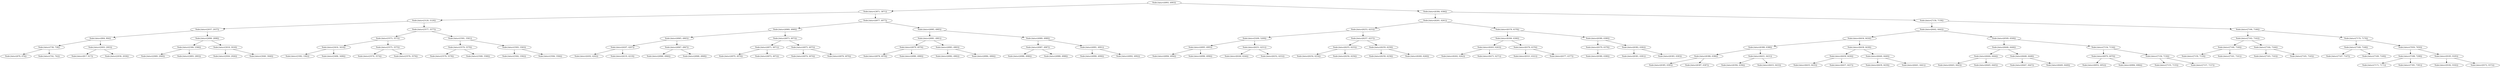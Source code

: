 digraph G{
870515342 [label="Node{data=[4993, 4993]}"]
870515342 -> 1707370077
1707370077 [label="Node{data=[3871, 3871]}"]
1707370077 -> 1208150766
1208150766 [label="Node{data=[3120, 3120]}"]
1208150766 -> 156245340
156245340 [label="Node{data=[2037, 2037]}"]
156245340 -> 571251082
571251082 [label="Node{data=[804, 804]}"]
571251082 -> 1681716504
1681716504 [label="Node{data=[738, 738]}"]
1681716504 -> 993408747
993408747 [label="Node{data=[676, 676]}"]
1681716504 -> 839218732
839218732 [label="Node{data=[742, 742]}"]
571251082 -> 1946380591
1946380591 [label="Node{data=[2003, 2003]}"]
1946380591 -> 1997850242
1997850242 [label="Node{data=[817, 817]}"]
1946380591 -> 2099197925
2099197925 [label="Node{data=[2036, 2036]}"]
156245340 -> 1681037948
1681037948 [label="Node{data=[2898, 2898]}"]
1681037948 -> 186113476
186113476 [label="Node{data=[2366, 2366]}"]
186113476 -> 1516649202
1516649202 [label="Node{data=[2069, 2069]}"]
186113476 -> 1581424196
1581424196 [label="Node{data=[2893, 2893]}"]
1681037948 -> 785583754
785583754 [label="Node{data=[3018, 3018]}"]
785583754 -> 455020393
455020393 [label="Node{data=[2926, 2926]}"]
785583754 -> 1883576146
1883576146 [label="Node{data=[3040, 3040]}"]
1208150766 -> 985597856
985597856 [label="Node{data=[3577, 3577]}"]
985597856 -> 212789539
212789539 [label="Node{data=[3573, 3573]}"]
212789539 -> 1865010072
1865010072 [label="Node{data=[3416, 3416]}"]
1865010072 -> 923709096
923709096 [label="Node{data=[3382, 3382]}"]
1865010072 -> 1976446446
1976446446 [label="Node{data=[3496, 3496]}"]
212789539 -> 240268677
240268677 [label="Node{data=[3575, 3575]}"]
240268677 -> 797330140
797330140 [label="Node{data=[3574, 3574]}"]
240268677 -> 1841285738
1841285738 [label="Node{data=[3576, 3576]}"]
985597856 -> 1763322734
1763322734 [label="Node{data=[3581, 3581]}"]
1763322734 -> 1987827157
1987827157 [label="Node{data=[3579, 3579]}"]
1987827157 -> 1798742380
1798742380 [label="Node{data=[3578, 3578]}"]
1987827157 -> 2026490618
2026490618 [label="Node{data=[3580, 3580]}"]
1763322734 -> 1085329366
1085329366 [label="Node{data=[3583, 3583]}"]
1085329366 -> 1758297960
1758297960 [label="Node{data=[3582, 3582]}"]
1085329366 -> 917409500
917409500 [label="Node{data=[3584, 3584]}"]
1707370077 -> 8785129
8785129 [label="Node{data=[4977, 4977]}"]
8785129 -> 1175366992
1175366992 [label="Node{data=[4969, 4969]}"]
1175366992 -> 1161542854
1161542854 [label="Node{data=[4965, 4965]}"]
1161542854 -> 127996627
127996627 [label="Node{data=[4207, 4207]}"]
127996627 -> 938518410
938518410 [label="Node{data=[4202, 4202]}"]
127996627 -> 69724169
69724169 [label="Node{data=[4219, 4219]}"]
1161542854 -> 484616647
484616647 [label="Node{data=[4967, 4967]}"]
484616647 -> 324667138
324667138 [label="Node{data=[4966, 4966]}"]
484616647 -> 556023316
556023316 [label="Node{data=[4968, 4968]}"]
1175366992 -> 452521369
452521369 [label="Node{data=[4973, 4973]}"]
452521369 -> 333304720
333304720 [label="Node{data=[4971, 4971]}"]
333304720 -> 1350350078
1350350078 [label="Node{data=[4970, 4970]}"]
333304720 -> 1344861307
1344861307 [label="Node{data=[4972, 4972]}"]
452521369 -> 224485314
224485314 [label="Node{data=[4975, 4975]}"]
224485314 -> 1885162669
1885162669 [label="Node{data=[4974, 4974]}"]
224485314 -> 1161026844
1161026844 [label="Node{data=[4976, 4976]}"]
8785129 -> 1378837229
1378837229 [label="Node{data=[4985, 4985]}"]
1378837229 -> 1438103589
1438103589 [label="Node{data=[4981, 4981]}"]
1438103589 -> 1326820890
1326820890 [label="Node{data=[4979, 4979]}"]
1326820890 -> 345330137
345330137 [label="Node{data=[4978, 4978]}"]
1326820890 -> 1032090028
1032090028 [label="Node{data=[4980, 4980]}"]
1438103589 -> 1427800233
1427800233 [label="Node{data=[4983, 4983]}"]
1427800233 -> 924684654
924684654 [label="Node{data=[4982, 4982]}"]
1427800233 -> 154670541
154670541 [label="Node{data=[4984, 4984]}"]
1378837229 -> 397347927
397347927 [label="Node{data=[4989, 4989]}"]
397347927 -> 372361667
372361667 [label="Node{data=[4987, 4987]}"]
372361667 -> 1300020362
1300020362 [label="Node{data=[4986, 4986]}"]
372361667 -> 69422741
69422741 [label="Node{data=[4988, 4988]}"]
397347927 -> 1795241970
1795241970 [label="Node{data=[4991, 4991]}"]
1795241970 -> 1944487040
1944487040 [label="Node{data=[4990, 4990]}"]
1795241970 -> 1532427930
1532427930 [label="Node{data=[4992, 4992]}"]
870515342 -> 1159677059
1159677059 [label="Node{data=[6384, 6384]}"]
1159677059 -> 658724213
658724213 [label="Node{data=[6261, 6261]}"]
658724213 -> 1623590809
1623590809 [label="Node{data=[6253, 6253]}"]
1623590809 -> 210278197
210278197 [label="Node{data=[5209, 5209]}"]
210278197 -> 856486267
856486267 [label="Node{data=[4995, 4995]}"]
856486267 -> 240775826
240775826 [label="Node{data=[4994, 4994]}"]
856486267 -> 1584645647
1584645647 [label="Node{data=[4996, 4996]}"]
210278197 -> 369808331
369808331 [label="Node{data=[6251, 6251]}"]
369808331 -> 1113157464
1113157464 [label="Node{data=[6244, 6244]}"]
369808331 -> 55953635
55953635 [label="Node{data=[6252, 6252]}"]
1623590809 -> 1129719096
1129719096 [label="Node{data=[6257, 6257]}"]
1129719096 -> 50471442
50471442 [label="Node{data=[6255, 6255]}"]
50471442 -> 178826885
178826885 [label="Node{data=[6254, 6254]}"]
50471442 -> 664239587
664239587 [label="Node{data=[6256, 6256]}"]
1129719096 -> 1436218316
1436218316 [label="Node{data=[6259, 6259]}"]
1436218316 -> 1201293791
1201293791 [label="Node{data=[6258, 6258]}"]
1436218316 -> 143199023
143199023 [label="Node{data=[6260, 6260]}"]
658724213 -> 351082424
351082424 [label="Node{data=[6378, 6378]}"]
351082424 -> 384533114
384533114 [label="Node{data=[6306, 6306]}"]
384533114 -> 53142985
53142985 [label="Node{data=[6263, 6263]}"]
53142985 -> 1136281328
1136281328 [label="Node{data=[6262, 6262]}"]
53142985 -> 1066846696
1066846696 [label="Node{data=[6271, 6271]}"]
384533114 -> 1965319218
1965319218 [label="Node{data=[6376, 6376]}"]
1965319218 -> 561300466
561300466 [label="Node{data=[6321, 6321]}"]
1965319218 -> 812158186
812158186 [label="Node{data=[6377, 6377]}"]
351082424 -> 960023174
960023174 [label="Node{data=[6380, 6380]}"]
960023174 -> 1869298791
1869298791 [label="Node{data=[6379, 6379]}"]
1869298791 -> 1753680171
1753680171 [label="Node{data=[6380, 6380]}"]
960023174 -> 477939469
477939469 [label="Node{data=[6382, 6382]}"]
477939469 -> 1676628734
1676628734 [label="Node{data=[6381, 6381]}"]
477939469 -> 1431421664
1431421664 [label="Node{data=[6383, 6383]}"]
1159677059 -> 89081648
89081648 [label="Node{data=[7158, 7158]}"]
89081648 -> 2146544699
2146544699 [label="Node{data=[6442, 6442]}"]
2146544699 -> 1712351641
1712351641 [label="Node{data=[6434, 6434]}"]
1712351641 -> 1024319865
1024319865 [label="Node{data=[6388, 6388]}"]
1024319865 -> 1107580719
1107580719 [label="Node{data=[6386, 6386]}"]
1107580719 -> 820427552
820427552 [label="Node{data=[6385, 6385]}"]
1107580719 -> 1432305668
1432305668 [label="Node{data=[6387, 6387]}"]
1024319865 -> 118191615
118191615 [label="Node{data=[6431, 6431]}"]
118191615 -> 1742141214
1742141214 [label="Node{data=[6394, 6394]}"]
118191615 -> 1659662207
1659662207 [label="Node{data=[6433, 6433]}"]
1712351641 -> 1302088774
1302088774 [label="Node{data=[6438, 6438]}"]
1302088774 -> 300186759
300186759 [label="Node{data=[6436, 6436]}"]
300186759 -> 1104811938
1104811938 [label="Node{data=[6435, 6435]}"]
300186759 -> 1087119217
1087119217 [label="Node{data=[6437, 6437]}"]
1302088774 -> 1864205650
1864205650 [label="Node{data=[6440, 6440]}"]
1864205650 -> 1563417714
1563417714 [label="Node{data=[6439, 6439]}"]
1864205650 -> 1289332594
1289332594 [label="Node{data=[6441, 6441]}"]
2146544699 -> 1817054735
1817054735 [label="Node{data=[6509, 6509]}"]
1817054735 -> 1870279105
1870279105 [label="Node{data=[6446, 6446]}"]
1870279105 -> 1276488720
1276488720 [label="Node{data=[6444, 6444]}"]
1276488720 -> 1299607767
1299607767 [label="Node{data=[6443, 6443]}"]
1276488720 -> 1372856576
1372856576 [label="Node{data=[6445, 6445]}"]
1870279105 -> 1864296130
1864296130 [label="Node{data=[6448, 6448]}"]
1864296130 -> 243970589
243970589 [label="Node{data=[6447, 6447]}"]
1864296130 -> 1879350227
1879350227 [label="Node{data=[6449, 6449]}"]
1817054735 -> 2652402
2652402 [label="Node{data=[7154, 7154]}"]
2652402 -> 412657347
412657347 [label="Node{data=[6970, 6970]}"]
412657347 -> 1129969047
1129969047 [label="Node{data=[6952, 6952]}"]
412657347 -> 391586860
391586860 [label="Node{data=[6984, 6984]}"]
2652402 -> 1425748444
1425748444 [label="Node{data=[7156, 7156]}"]
1425748444 -> 151534398
151534398 [label="Node{data=[7155, 7155]}"]
1425748444 -> 91329221
91329221 [label="Node{data=[7157, 7157]}"]
89081648 -> 724148227
724148227 [label="Node{data=[7166, 7166]}"]
724148227 -> 642842987
642842987 [label="Node{data=[7162, 7162]}"]
642842987 -> 1850220372
1850220372 [label="Node{data=[7160, 7160]}"]
1850220372 -> 1730568162
1730568162 [label="Node{data=[7159, 7159]}"]
1850220372 -> 23708349
23708349 [label="Node{data=[7161, 7161]}"]
642842987 -> 798867874
798867874 [label="Node{data=[7164, 7164]}"]
798867874 -> 25287098
25287098 [label="Node{data=[7163, 7163]}"]
798867874 -> 1410158375
1410158375 [label="Node{data=[7165, 7165]}"]
724148227 -> 457052977
457052977 [label="Node{data=[7170, 7170]}"]
457052977 -> 1525633317
1525633317 [label="Node{data=[7168, 7168]}"]
1525633317 -> 1437343691
1437343691 [label="Node{data=[7167, 7167]}"]
1525633317 -> 1810241070
1810241070 [label="Node{data=[7169, 7169]}"]
457052977 -> 11151352
11151352 [label="Node{data=[7650, 7650]}"]
11151352 -> 552347825
552347825 [label="Node{data=[7298, 7298]}"]
552347825 -> 361441568
361441568 [label="Node{data=[7171, 7171]}"]
552347825 -> 1317472985
1317472985 [label="Node{data=[7391, 7391]}"]
11151352 -> 532898070
532898070 [label="Node{data=[9185, 9185]}"]
532898070 -> 1588292607
1588292607 [label="Node{data=[9182, 9182]}"]
532898070 -> 312843043
312843043 [label="Node{data=[9372, 9372]}"]
}